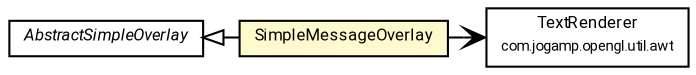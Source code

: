 #!/usr/local/bin/dot
#
# Class diagram 
# Generated by UMLGraph version R5_7_2-60-g0e99a6 (http://www.spinellis.gr/umlgraph/)
#

digraph G {
	graph [fontnames="svg"]
	edge [fontname="Roboto",fontsize=7,labelfontname="Roboto",labelfontsize=7,color="black"];
	node [fontname="Roboto",fontcolor="black",fontsize=8,shape=plaintext,margin=0,width=0,height=0];
	nodesep=0.15;
	ranksep=0.25;
	rankdir=LR;
	// de.lmu.ifi.dbs.elki.visualization.parallel3d.util.SimpleMessageOverlay
	c9479452 [label=<<table title="de.lmu.ifi.dbs.elki.visualization.parallel3d.util.SimpleMessageOverlay" border="0" cellborder="1" cellspacing="0" cellpadding="2" bgcolor="lemonChiffon" href="SimpleMessageOverlay.html" target="_parent">
		<tr><td><table border="0" cellspacing="0" cellpadding="1">
		<tr><td align="center" balign="center"> <font face="Roboto">SimpleMessageOverlay</font> </td></tr>
		</table></td></tr>
		</table>>, URL="SimpleMessageOverlay.html"];
	// de.lmu.ifi.dbs.elki.visualization.parallel3d.util.AbstractSimpleOverlay
	c9479453 [label=<<table title="de.lmu.ifi.dbs.elki.visualization.parallel3d.util.AbstractSimpleOverlay" border="0" cellborder="1" cellspacing="0" cellpadding="2" href="AbstractSimpleOverlay.html" target="_parent">
		<tr><td><table border="0" cellspacing="0" cellpadding="1">
		<tr><td align="center" balign="center"> <font face="Roboto"><i>AbstractSimpleOverlay</i></font> </td></tr>
		</table></td></tr>
		</table>>, URL="AbstractSimpleOverlay.html"];
	// de.lmu.ifi.dbs.elki.visualization.parallel3d.util.SimpleMessageOverlay extends de.lmu.ifi.dbs.elki.visualization.parallel3d.util.AbstractSimpleOverlay
	c9479453 -> c9479452 [arrowtail=empty,dir=back,weight=10];
	// de.lmu.ifi.dbs.elki.visualization.parallel3d.util.SimpleMessageOverlay navassoc com.jogamp.opengl.util.awt.TextRenderer
	c9479452 -> c9482461 [arrowhead=open,weight=1];
	// com.jogamp.opengl.util.awt.TextRenderer
	c9482461 [label=<<table title="com.jogamp.opengl.util.awt.TextRenderer" border="0" cellborder="1" cellspacing="0" cellpadding="2" href="http://docs.oracle.com/javase/7/docs/api/com/jogamp/opengl/util/awt/TextRenderer.html" target="_parent">
		<tr><td><table border="0" cellspacing="0" cellpadding="1">
		<tr><td align="center" balign="center"> <font face="Roboto">TextRenderer</font> </td></tr>
		<tr><td align="center" balign="center"> <font face="Roboto" point-size="7.0">com.jogamp.opengl.util.awt</font> </td></tr>
		</table></td></tr>
		</table>>, URL="http://docs.oracle.com/javase/7/docs/api/com/jogamp/opengl/util/awt/TextRenderer.html"];
}

